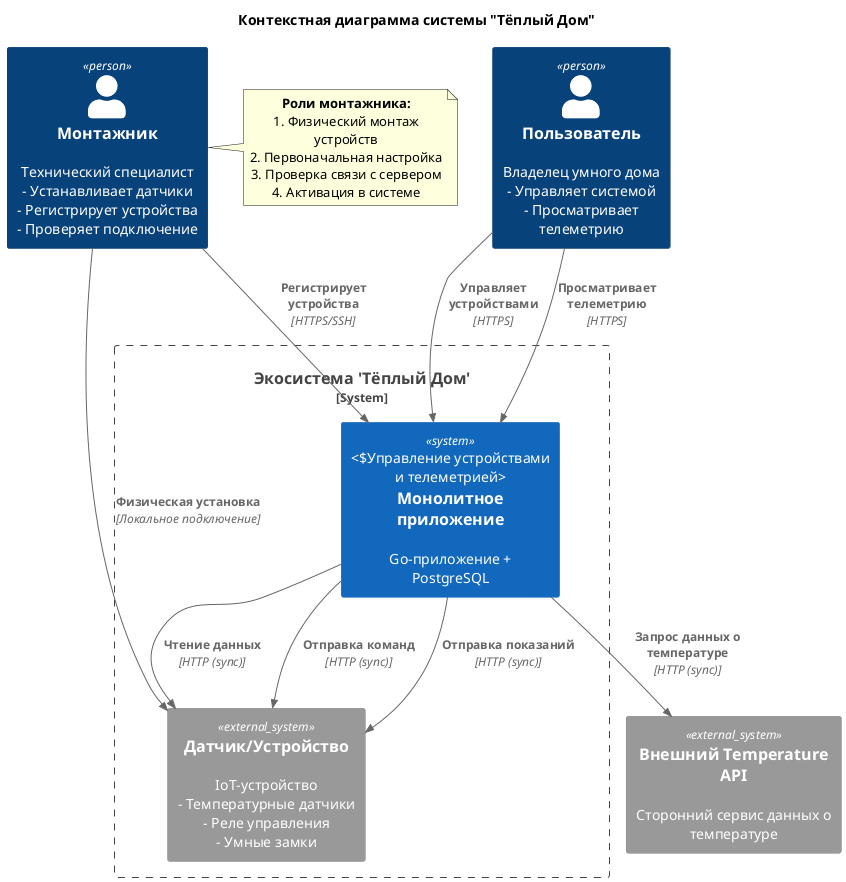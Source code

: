 @startuml
!include <C4/C4_Context>
!include <C4/C4_Container>

title Контекстная диаграмма системы "Тёплый Дом"

Person(user, "Пользователь", "Владелец умного дома\n- Управляет системой\n- Просматривает телеметрию")
Person(installer, "Монтажник", "Технический специалист\n- Устанавливает датчики\n- Регистрирует устройства\n- Проверяет подключение")

System_Boundary(system, "Экосистема 'Тёплый Дом'") {
    System(monolith, "Монолитное приложение", "Go-приложение + PostgreSQL", "Управление устройствами и телеметрией")
}

System_Boundary(system, "sss") {
    System_Ext(sensor, "Датчик/Устройство", "IoT-устройство\n- Температурные датчики\n- Реле управления\n- Умные замки")

}

System_Ext(temp_api, "Внешний Temperature API", "Сторонний сервис данных о температуре")

' Пользовательские взаимодействия
Rel(user, monolith, "Управляет устройствами", "HTTPS")
Rel(user, monolith, "Просматривает телеметрию", "HTTPS")

' Взаимодействия монтажника
Rel(installer, monolith, "Регистрирует устройства", "HTTPS/SSH")
Rel(installer, sensor, "Физическая установка", "Локальное подключение")

' Системные взаимодействия
Rel(monolith, sensor, "Чтение данных", "HTTP (sync)")
Rel(monolith, sensor, "Отправка команд", "HTTP (sync)")
Rel(monolith, temp_api, "Запрос данных о температуре", "HTTP (sync)")

Rel_Back(sensor, monolith, "Отправка показаний", "HTTP (sync)")

note right of installer
  <b>Роли монтажника:</b>
  1. Физический монтаж устройств
  2. Первоначальная настройка
  3. Проверка связи с сервером
  4. Активация в системе
end note
@enduml